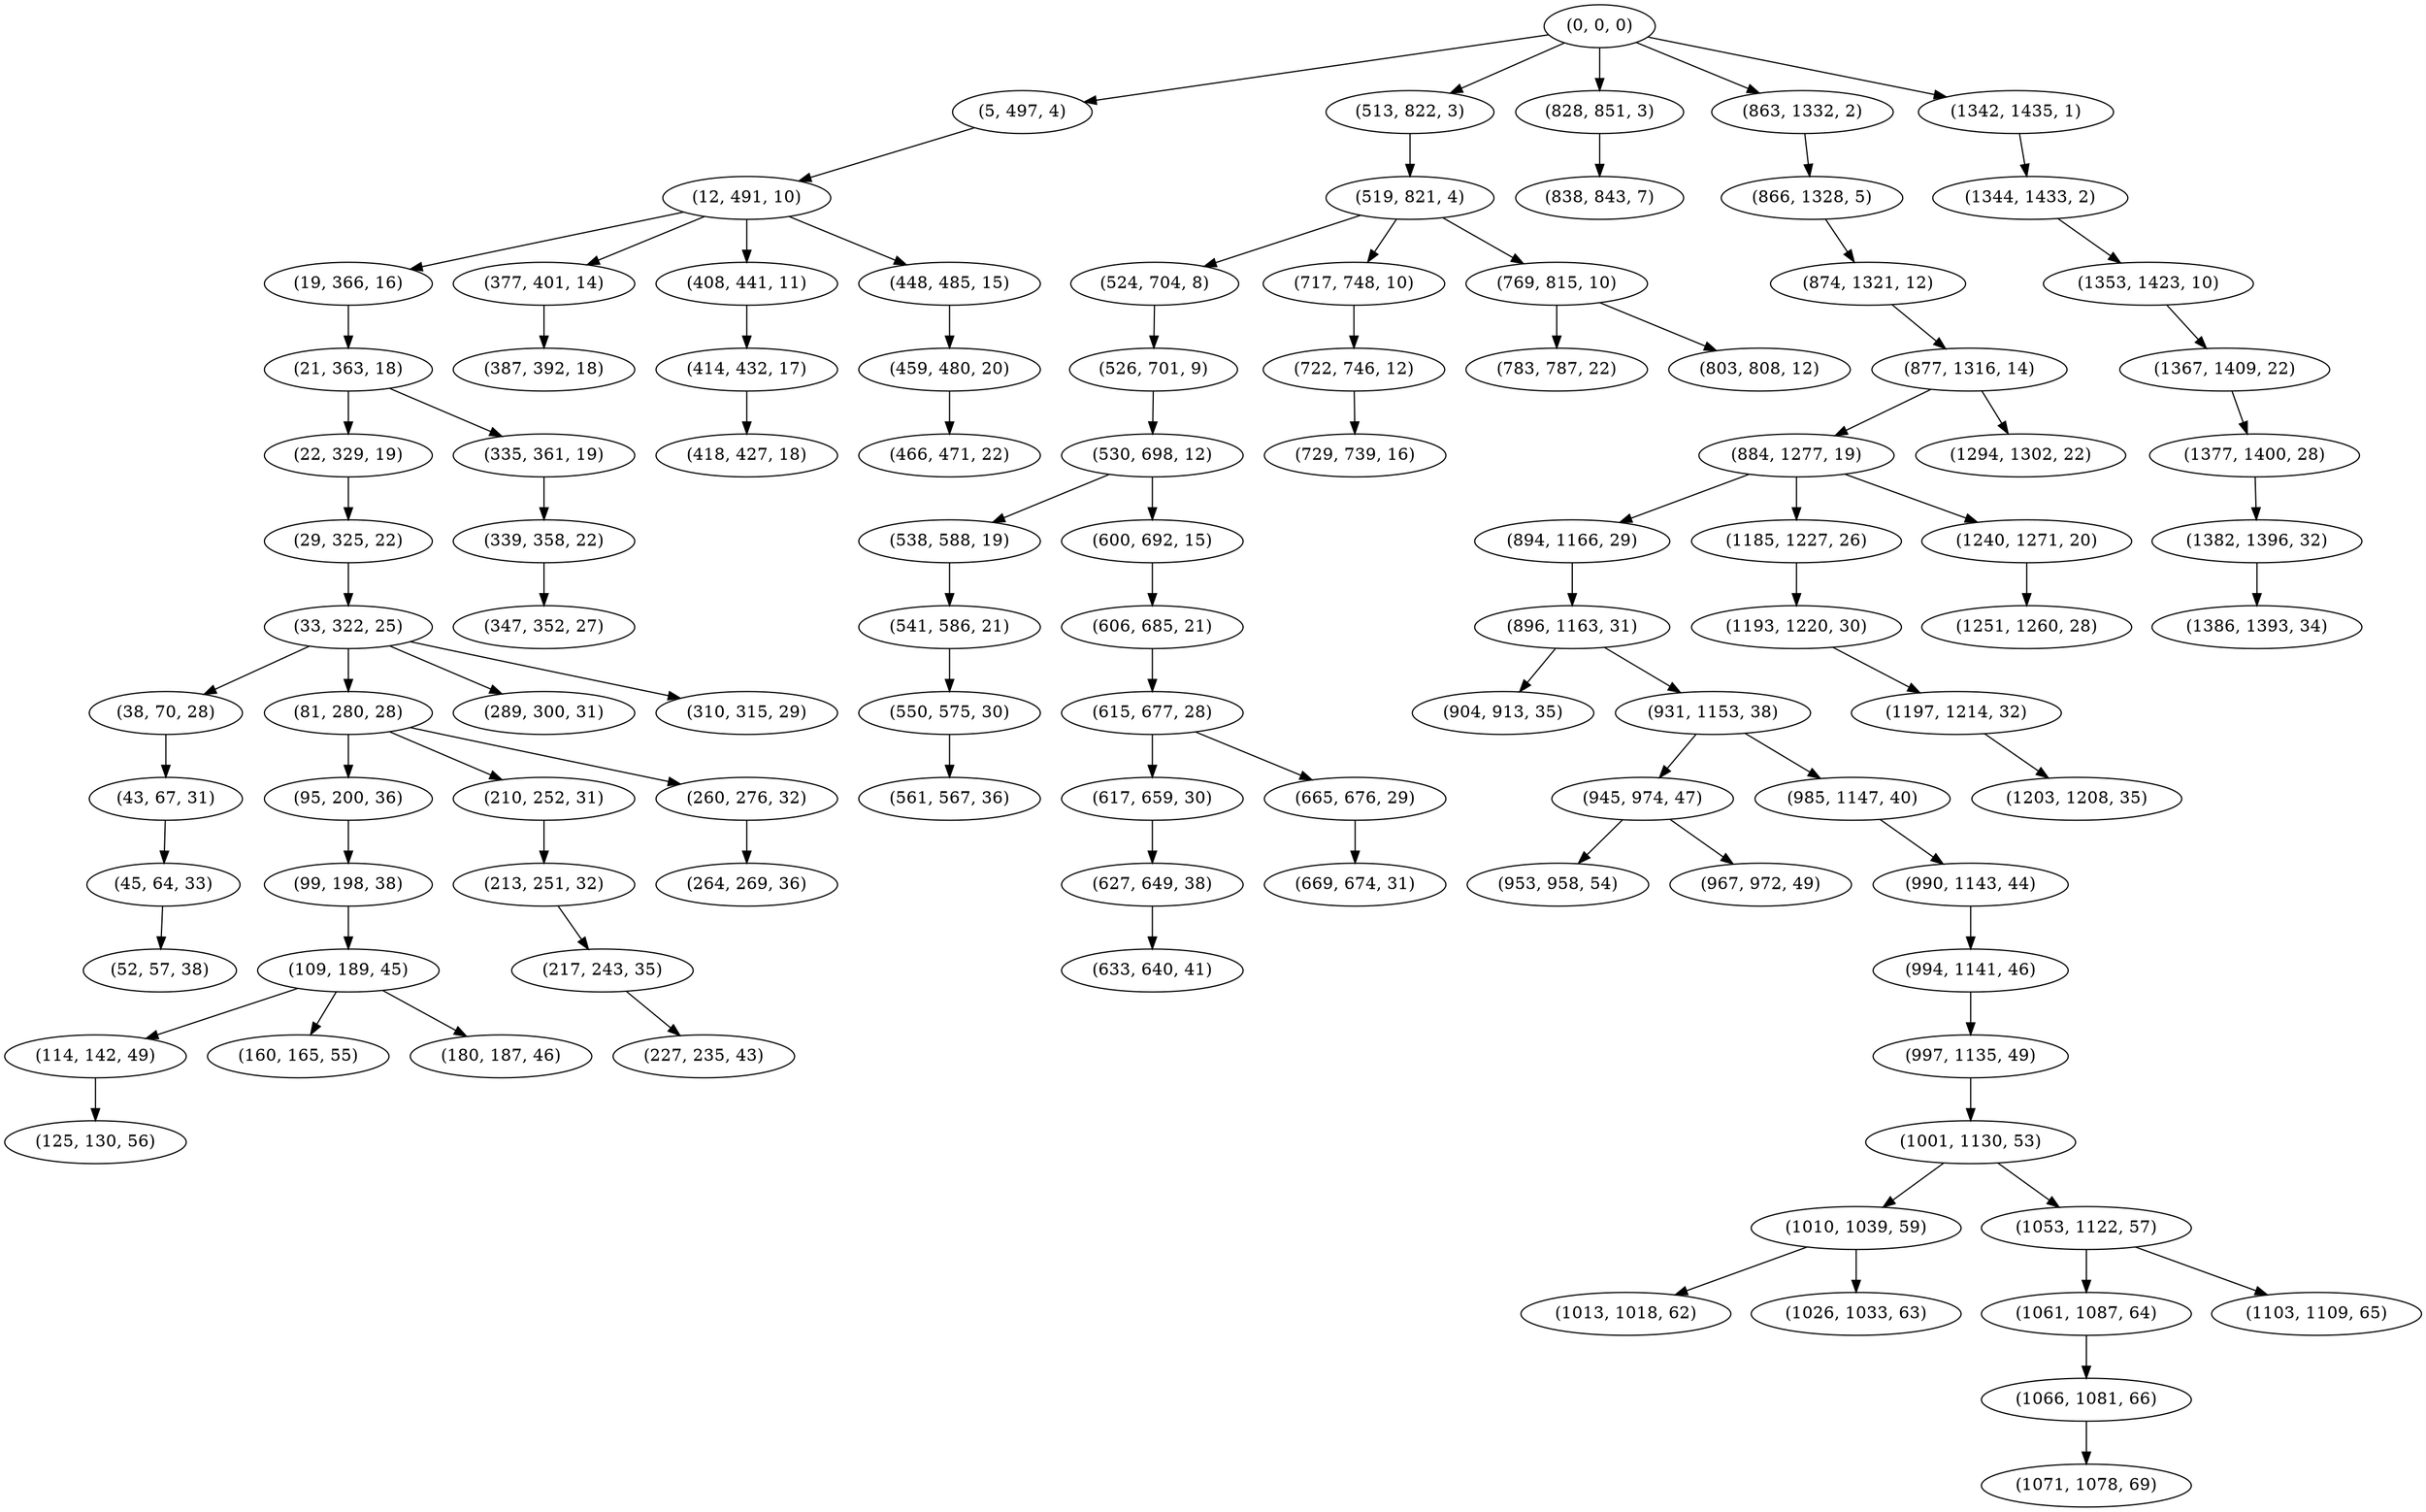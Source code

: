 digraph tree {
    "(0, 0, 0)";
    "(5, 497, 4)";
    "(12, 491, 10)";
    "(19, 366, 16)";
    "(21, 363, 18)";
    "(22, 329, 19)";
    "(29, 325, 22)";
    "(33, 322, 25)";
    "(38, 70, 28)";
    "(43, 67, 31)";
    "(45, 64, 33)";
    "(52, 57, 38)";
    "(81, 280, 28)";
    "(95, 200, 36)";
    "(99, 198, 38)";
    "(109, 189, 45)";
    "(114, 142, 49)";
    "(125, 130, 56)";
    "(160, 165, 55)";
    "(180, 187, 46)";
    "(210, 252, 31)";
    "(213, 251, 32)";
    "(217, 243, 35)";
    "(227, 235, 43)";
    "(260, 276, 32)";
    "(264, 269, 36)";
    "(289, 300, 31)";
    "(310, 315, 29)";
    "(335, 361, 19)";
    "(339, 358, 22)";
    "(347, 352, 27)";
    "(377, 401, 14)";
    "(387, 392, 18)";
    "(408, 441, 11)";
    "(414, 432, 17)";
    "(418, 427, 18)";
    "(448, 485, 15)";
    "(459, 480, 20)";
    "(466, 471, 22)";
    "(513, 822, 3)";
    "(519, 821, 4)";
    "(524, 704, 8)";
    "(526, 701, 9)";
    "(530, 698, 12)";
    "(538, 588, 19)";
    "(541, 586, 21)";
    "(550, 575, 30)";
    "(561, 567, 36)";
    "(600, 692, 15)";
    "(606, 685, 21)";
    "(615, 677, 28)";
    "(617, 659, 30)";
    "(627, 649, 38)";
    "(633, 640, 41)";
    "(665, 676, 29)";
    "(669, 674, 31)";
    "(717, 748, 10)";
    "(722, 746, 12)";
    "(729, 739, 16)";
    "(769, 815, 10)";
    "(783, 787, 22)";
    "(803, 808, 12)";
    "(828, 851, 3)";
    "(838, 843, 7)";
    "(863, 1332, 2)";
    "(866, 1328, 5)";
    "(874, 1321, 12)";
    "(877, 1316, 14)";
    "(884, 1277, 19)";
    "(894, 1166, 29)";
    "(896, 1163, 31)";
    "(904, 913, 35)";
    "(931, 1153, 38)";
    "(945, 974, 47)";
    "(953, 958, 54)";
    "(967, 972, 49)";
    "(985, 1147, 40)";
    "(990, 1143, 44)";
    "(994, 1141, 46)";
    "(997, 1135, 49)";
    "(1001, 1130, 53)";
    "(1010, 1039, 59)";
    "(1013, 1018, 62)";
    "(1026, 1033, 63)";
    "(1053, 1122, 57)";
    "(1061, 1087, 64)";
    "(1066, 1081, 66)";
    "(1071, 1078, 69)";
    "(1103, 1109, 65)";
    "(1185, 1227, 26)";
    "(1193, 1220, 30)";
    "(1197, 1214, 32)";
    "(1203, 1208, 35)";
    "(1240, 1271, 20)";
    "(1251, 1260, 28)";
    "(1294, 1302, 22)";
    "(1342, 1435, 1)";
    "(1344, 1433, 2)";
    "(1353, 1423, 10)";
    "(1367, 1409, 22)";
    "(1377, 1400, 28)";
    "(1382, 1396, 32)";
    "(1386, 1393, 34)";
    "(0, 0, 0)" -> "(5, 497, 4)";
    "(0, 0, 0)" -> "(513, 822, 3)";
    "(0, 0, 0)" -> "(828, 851, 3)";
    "(0, 0, 0)" -> "(863, 1332, 2)";
    "(0, 0, 0)" -> "(1342, 1435, 1)";
    "(5, 497, 4)" -> "(12, 491, 10)";
    "(12, 491, 10)" -> "(19, 366, 16)";
    "(12, 491, 10)" -> "(377, 401, 14)";
    "(12, 491, 10)" -> "(408, 441, 11)";
    "(12, 491, 10)" -> "(448, 485, 15)";
    "(19, 366, 16)" -> "(21, 363, 18)";
    "(21, 363, 18)" -> "(22, 329, 19)";
    "(21, 363, 18)" -> "(335, 361, 19)";
    "(22, 329, 19)" -> "(29, 325, 22)";
    "(29, 325, 22)" -> "(33, 322, 25)";
    "(33, 322, 25)" -> "(38, 70, 28)";
    "(33, 322, 25)" -> "(81, 280, 28)";
    "(33, 322, 25)" -> "(289, 300, 31)";
    "(33, 322, 25)" -> "(310, 315, 29)";
    "(38, 70, 28)" -> "(43, 67, 31)";
    "(43, 67, 31)" -> "(45, 64, 33)";
    "(45, 64, 33)" -> "(52, 57, 38)";
    "(81, 280, 28)" -> "(95, 200, 36)";
    "(81, 280, 28)" -> "(210, 252, 31)";
    "(81, 280, 28)" -> "(260, 276, 32)";
    "(95, 200, 36)" -> "(99, 198, 38)";
    "(99, 198, 38)" -> "(109, 189, 45)";
    "(109, 189, 45)" -> "(114, 142, 49)";
    "(109, 189, 45)" -> "(160, 165, 55)";
    "(109, 189, 45)" -> "(180, 187, 46)";
    "(114, 142, 49)" -> "(125, 130, 56)";
    "(210, 252, 31)" -> "(213, 251, 32)";
    "(213, 251, 32)" -> "(217, 243, 35)";
    "(217, 243, 35)" -> "(227, 235, 43)";
    "(260, 276, 32)" -> "(264, 269, 36)";
    "(335, 361, 19)" -> "(339, 358, 22)";
    "(339, 358, 22)" -> "(347, 352, 27)";
    "(377, 401, 14)" -> "(387, 392, 18)";
    "(408, 441, 11)" -> "(414, 432, 17)";
    "(414, 432, 17)" -> "(418, 427, 18)";
    "(448, 485, 15)" -> "(459, 480, 20)";
    "(459, 480, 20)" -> "(466, 471, 22)";
    "(513, 822, 3)" -> "(519, 821, 4)";
    "(519, 821, 4)" -> "(524, 704, 8)";
    "(519, 821, 4)" -> "(717, 748, 10)";
    "(519, 821, 4)" -> "(769, 815, 10)";
    "(524, 704, 8)" -> "(526, 701, 9)";
    "(526, 701, 9)" -> "(530, 698, 12)";
    "(530, 698, 12)" -> "(538, 588, 19)";
    "(530, 698, 12)" -> "(600, 692, 15)";
    "(538, 588, 19)" -> "(541, 586, 21)";
    "(541, 586, 21)" -> "(550, 575, 30)";
    "(550, 575, 30)" -> "(561, 567, 36)";
    "(600, 692, 15)" -> "(606, 685, 21)";
    "(606, 685, 21)" -> "(615, 677, 28)";
    "(615, 677, 28)" -> "(617, 659, 30)";
    "(615, 677, 28)" -> "(665, 676, 29)";
    "(617, 659, 30)" -> "(627, 649, 38)";
    "(627, 649, 38)" -> "(633, 640, 41)";
    "(665, 676, 29)" -> "(669, 674, 31)";
    "(717, 748, 10)" -> "(722, 746, 12)";
    "(722, 746, 12)" -> "(729, 739, 16)";
    "(769, 815, 10)" -> "(783, 787, 22)";
    "(769, 815, 10)" -> "(803, 808, 12)";
    "(828, 851, 3)" -> "(838, 843, 7)";
    "(863, 1332, 2)" -> "(866, 1328, 5)";
    "(866, 1328, 5)" -> "(874, 1321, 12)";
    "(874, 1321, 12)" -> "(877, 1316, 14)";
    "(877, 1316, 14)" -> "(884, 1277, 19)";
    "(877, 1316, 14)" -> "(1294, 1302, 22)";
    "(884, 1277, 19)" -> "(894, 1166, 29)";
    "(884, 1277, 19)" -> "(1185, 1227, 26)";
    "(884, 1277, 19)" -> "(1240, 1271, 20)";
    "(894, 1166, 29)" -> "(896, 1163, 31)";
    "(896, 1163, 31)" -> "(904, 913, 35)";
    "(896, 1163, 31)" -> "(931, 1153, 38)";
    "(931, 1153, 38)" -> "(945, 974, 47)";
    "(931, 1153, 38)" -> "(985, 1147, 40)";
    "(945, 974, 47)" -> "(953, 958, 54)";
    "(945, 974, 47)" -> "(967, 972, 49)";
    "(985, 1147, 40)" -> "(990, 1143, 44)";
    "(990, 1143, 44)" -> "(994, 1141, 46)";
    "(994, 1141, 46)" -> "(997, 1135, 49)";
    "(997, 1135, 49)" -> "(1001, 1130, 53)";
    "(1001, 1130, 53)" -> "(1010, 1039, 59)";
    "(1001, 1130, 53)" -> "(1053, 1122, 57)";
    "(1010, 1039, 59)" -> "(1013, 1018, 62)";
    "(1010, 1039, 59)" -> "(1026, 1033, 63)";
    "(1053, 1122, 57)" -> "(1061, 1087, 64)";
    "(1053, 1122, 57)" -> "(1103, 1109, 65)";
    "(1061, 1087, 64)" -> "(1066, 1081, 66)";
    "(1066, 1081, 66)" -> "(1071, 1078, 69)";
    "(1185, 1227, 26)" -> "(1193, 1220, 30)";
    "(1193, 1220, 30)" -> "(1197, 1214, 32)";
    "(1197, 1214, 32)" -> "(1203, 1208, 35)";
    "(1240, 1271, 20)" -> "(1251, 1260, 28)";
    "(1342, 1435, 1)" -> "(1344, 1433, 2)";
    "(1344, 1433, 2)" -> "(1353, 1423, 10)";
    "(1353, 1423, 10)" -> "(1367, 1409, 22)";
    "(1367, 1409, 22)" -> "(1377, 1400, 28)";
    "(1377, 1400, 28)" -> "(1382, 1396, 32)";
    "(1382, 1396, 32)" -> "(1386, 1393, 34)";
}
